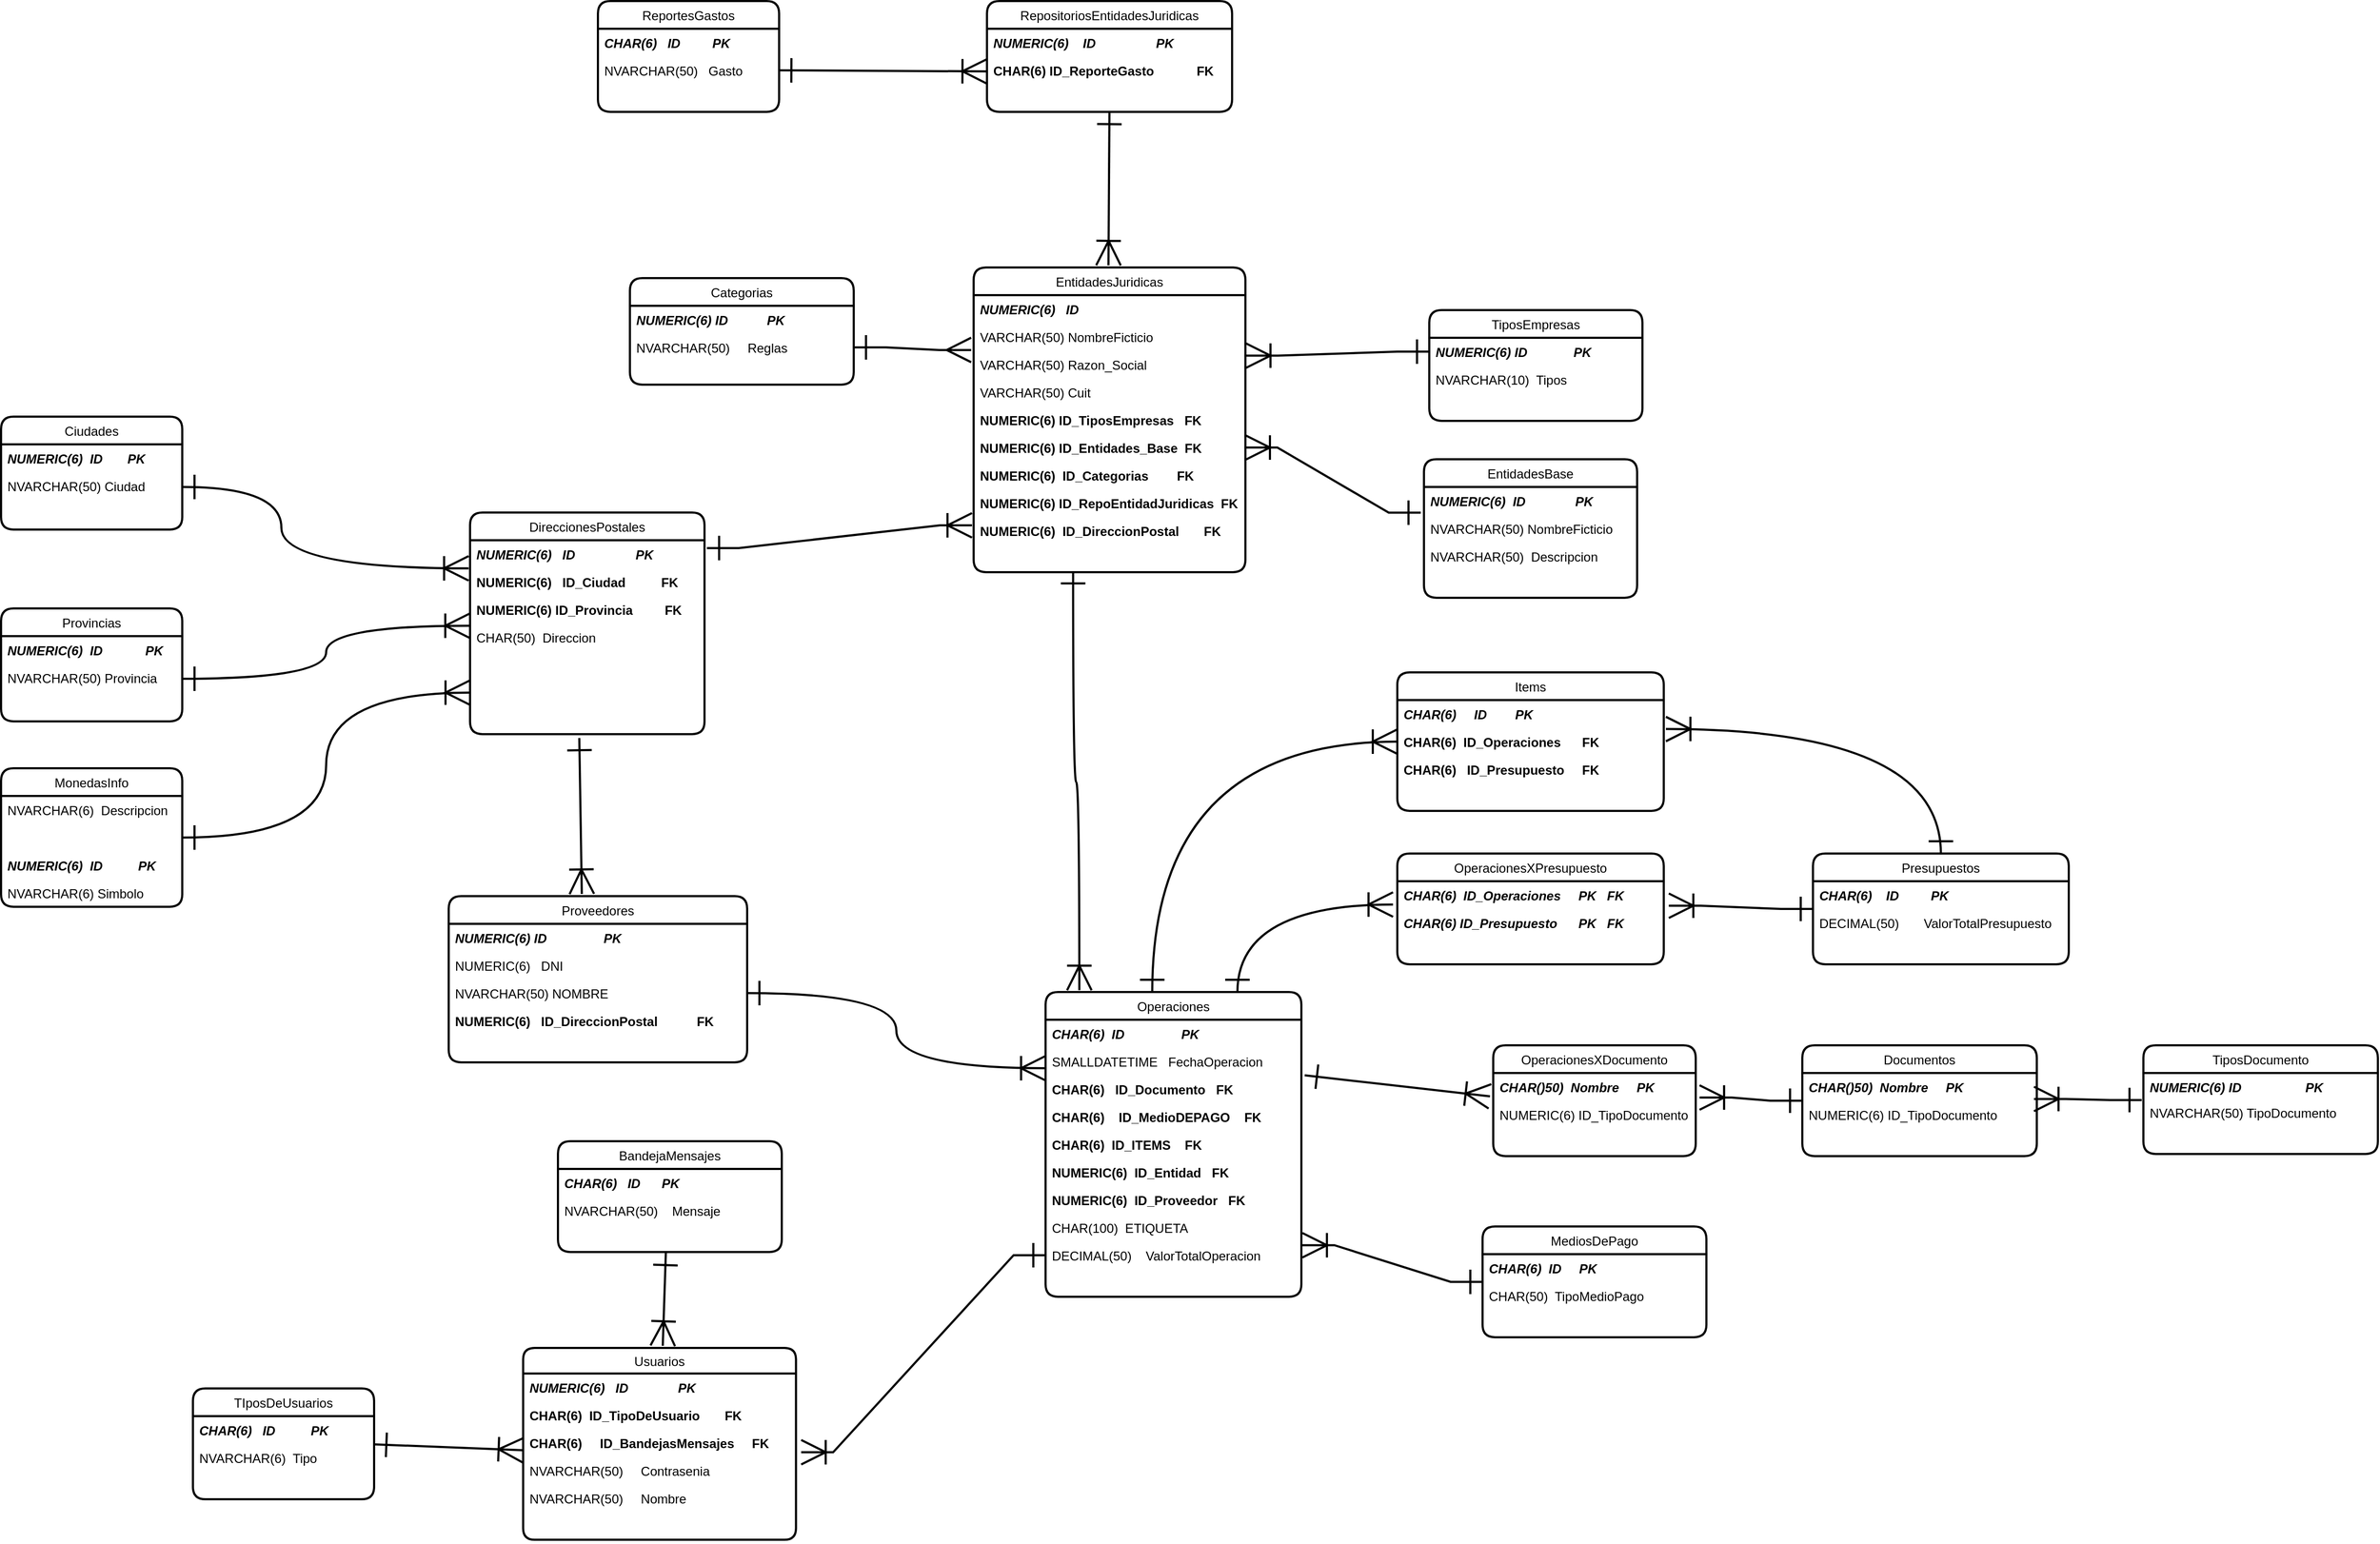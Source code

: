 <mxfile version="13.7.4" type="device"><diagram id="WMXYJnztL9bZ2OpRTJPw" name="Page-1"><mxGraphModel dx="2652" dy="881" grid="1" gridSize="10" guides="1" tooltips="1" connect="1" arrows="1" fold="1" page="1" pageScale="1" pageWidth="1169" pageHeight="1654" math="0" shadow="0"><root><mxCell id="0"/><mxCell id="1" parent="0"/><mxCell id="ZDm35y6leT0sWCHE8g4N-10" value="" style="endArrow=ERone;html=1;entryX=0;entryY=0.5;entryDx=0;entryDy=0;strokeWidth=2;startArrow=ERoneToMany;startFill=0;endFill=0;rounded=0;endSize=20;startSize=20;exitX=1.002;exitY=0.183;exitDx=0;exitDy=0;edgeStyle=entityRelationEdgeStyle;exitPerimeter=0;" parent="1" source="1nv9n_JHEwzSqiVHXdiI-9" target="ZDm35y6leT0sWCHE8g4N-7" edge="1"><mxGeometry width="50" height="50" relative="1" as="geometry"><mxPoint x="88.62" y="370.206" as="sourcePoint"/><mxPoint x="110" y="500" as="targetPoint"/></mxGeometry></mxCell><mxCell id="1nv9n_JHEwzSqiVHXdiI-128" style="edgeStyle=entityRelationEdgeStyle;rounded=0;orthogonalLoop=1;jettySize=auto;html=1;exitX=1.004;exitY=0.138;exitDx=0;exitDy=0;entryX=0;entryY=0.5;entryDx=0;entryDy=0;startArrow=ERoneToMany;startFill=0;startSize=20;endArrow=ERone;endFill=0;endSize=20;strokeWidth=2;exitPerimeter=0;" parent="1" source="1nv9n_JHEwzSqiVHXdiI-203" target="1nv9n_JHEwzSqiVHXdiI-124" edge="1"><mxGeometry relative="1" as="geometry"/></mxCell><mxCell id="1nv9n_JHEwzSqiVHXdiI-156" value="" style="endArrow=ERone;html=1;strokeWidth=2;startArrow=ERoneToMany;startFill=0;endFill=0;rounded=0;endSize=20;startSize=20;exitX=0;exitY=0.5;exitDx=0;exitDy=0;entryX=1;entryY=0.5;entryDx=0;entryDy=0;" parent="1" target="1nv9n_JHEwzSqiVHXdiI-147" edge="1"><mxGeometry width="50" height="50" relative="1" as="geometry"><mxPoint x="-175" y="126" as="sourcePoint"/><mxPoint x="-380" y="90" as="targetPoint"/></mxGeometry></mxCell><mxCell id="1nv9n_JHEwzSqiVHXdiI-159" value="" style="endArrow=ERone;html=1;strokeWidth=2;startArrow=ERoneToMany;startFill=0;endFill=0;rounded=0;endSize=20;startSize=20;" parent="1" target="1nv9n_JHEwzSqiVHXdiI-27" edge="1"><mxGeometry width="50" height="50" relative="1" as="geometry"><mxPoint x="-61" y="308" as="sourcePoint"/><mxPoint x="-175" y="269.94" as="targetPoint"/></mxGeometry></mxCell><mxCell id="1nv9n_JHEwzSqiVHXdiI-160" value="" style="endArrow=ERmany;html=1;strokeWidth=2;startArrow=ERone;startFill=0;endFill=0;rounded=0;endSize=20;startSize=20;edgeStyle=entityRelationEdgeStyle;entryX=-0.009;entryY=-0.021;entryDx=0;entryDy=0;entryPerimeter=0;" parent="1" source="1nv9n_JHEwzSqiVHXdiI-62" target="1nv9n_JHEwzSqiVHXdiI-9" edge="1"><mxGeometry width="50" height="50" relative="1" as="geometry"><mxPoint x="-210" y="270" as="sourcePoint"/><mxPoint x="-250" y="340" as="targetPoint"/></mxGeometry></mxCell><mxCell id="1nv9n_JHEwzSqiVHXdiI-161" value="" style="endArrow=ERone;html=1;strokeWidth=2;startArrow=ERoneToMany;startFill=0;endFill=0;rounded=0;endSize=20;startSize=20;exitX=0;exitY=0.769;exitDx=0;exitDy=0;entryX=1;entryY=1.019;entryDx=0;entryDy=0;entryPerimeter=0;exitPerimeter=0;" parent="1" source="8s5C8W5HO7oJDmq_YbWM-2" target="1nv9n_JHEwzSqiVHXdiI-140" edge="1"><mxGeometry width="50" height="50" relative="1" as="geometry"><mxPoint x="-480.17" y="1116" as="sourcePoint"/><mxPoint x="-660.0" y="1399.506" as="targetPoint"/></mxGeometry></mxCell><mxCell id="1nv9n_JHEwzSqiVHXdiI-162" value="" style="endArrow=ERone;html=1;entryX=0;entryY=0.5;entryDx=0;entryDy=0;strokeWidth=2;startArrow=ERoneToMany;startFill=0;endFill=0;rounded=0;endSize=20;startSize=20;edgeStyle=entityRelationEdgeStyle;exitX=1.019;exitY=-0.158;exitDx=0;exitDy=0;exitPerimeter=0;" parent="1" source="1nv9n_JHEwzSqiVHXdiI-97" target="1nv9n_JHEwzSqiVHXdiI-203" edge="1"><mxGeometry width="50" height="50" relative="1" as="geometry"><mxPoint x="-295" y="668.94" as="sourcePoint"/><mxPoint x="-120" y="669.94" as="targetPoint"/></mxGeometry></mxCell><mxCell id="1nv9n_JHEwzSqiVHXdiI-164" value="" style="endArrow=ERone;html=1;strokeWidth=2;startArrow=ERoneToMany;startFill=0;endFill=0;rounded=0;endSize=20;startSize=20;entryX=0.482;entryY=1.03;entryDx=0;entryDy=0;entryPerimeter=0;" parent="1" target="1nv9n_JHEwzSqiVHXdiI-71" edge="1"><mxGeometry width="50" height="50" relative="1" as="geometry"><mxPoint x="-479.17" y="1322" as="sourcePoint"/><mxPoint x="-469.81" y="1120.598" as="targetPoint"/></mxGeometry></mxCell><mxCell id="1nv9n_JHEwzSqiVHXdiI-166" value="" style="endArrow=ERone;html=1;strokeWidth=2;startArrow=ERoneToMany;startFill=0;endFill=0;rounded=0;endSize=20;startSize=20;exitX=1;exitY=0.5;exitDx=0;exitDy=0;entryX=-0.015;entryY=-0.071;entryDx=0;entryDy=0;entryPerimeter=0;edgeStyle=entityRelationEdgeStyle;" parent="1" source="1nv9n_JHEwzSqiVHXdiI-14" target="1nv9n_JHEwzSqiVHXdiI-29" edge="1"><mxGeometry width="50" height="50" relative="1" as="geometry"><mxPoint x="80.0" y="435.206" as="sourcePoint"/><mxPoint x="180" y="560" as="targetPoint"/></mxGeometry></mxCell><mxCell id="1nv9n_JHEwzSqiVHXdiI-168" value="" style="endArrow=ERone;html=1;entryX=1;entryY=0.5;entryDx=0;entryDy=0;strokeWidth=2;startArrow=ERoneToMany;startFill=0;endFill=0;rounded=0;endSize=20;startSize=20;exitX=-0.006;exitY=1.016;exitDx=0;exitDy=0;exitPerimeter=0;edgeStyle=orthogonalEdgeStyle;curved=1;" parent="1" source="1nv9n_JHEwzSqiVHXdiI-89" target="1nv9n_JHEwzSqiVHXdiI-100" edge="1"><mxGeometry width="50" height="50" relative="1" as="geometry"><mxPoint x="-798.57" y="615" as="sourcePoint"/><mxPoint x="-680.01" y="623.768" as="targetPoint"/><Array as="points"><mxPoint x="-837" y="592"/><mxPoint x="-837" y="516"/></Array></mxGeometry></mxCell><mxCell id="1nv9n_JHEwzSqiVHXdiI-169" value="" style="endArrow=ERone;html=1;entryX=1;entryY=0.5;entryDx=0;entryDy=0;strokeWidth=2;startArrow=ERoneToMany;startFill=0;endFill=0;rounded=0;endSize=20;startSize=20;exitX=0;exitY=0.5;exitDx=0;exitDy=0;edgeStyle=orthogonalEdgeStyle;curved=1;" parent="1" source="1nv9n_JHEwzSqiVHXdiI-171" target="1nv9n_JHEwzSqiVHXdiI-213" edge="1"><mxGeometry width="50" height="50" relative="1" as="geometry"><mxPoint x="-788.57" y="625" as="sourcePoint"/><mxPoint x="-670.01" y="633.768" as="targetPoint"/></mxGeometry></mxCell><mxCell id="1nv9n_JHEwzSqiVHXdiI-170" value="" style="endArrow=ERone;html=1;strokeWidth=2;startArrow=ERoneToMany;startFill=0;endFill=0;rounded=0;endSize=20;startSize=20;exitX=-0.001;exitY=0.085;exitDx=0;exitDy=0;edgeStyle=orthogonalEdgeStyle;curved=1;entryX=1;entryY=0.5;entryDx=0;entryDy=0;exitPerimeter=0;" parent="1" source="1nv9n_JHEwzSqiVHXdiI-90" target="1nv9n_JHEwzSqiVHXdiI-136" edge="1"><mxGeometry width="50" height="50" relative="1" as="geometry"><mxPoint x="-778.57" y="635" as="sourcePoint"/><mxPoint x="-900" y="734" as="targetPoint"/></mxGeometry></mxCell><mxCell id="1nv9n_JHEwzSqiVHXdiI-182" value="" style="endArrow=ERoneToMany;html=1;strokeWidth=2;startArrow=ERone;startFill=0;endFill=0;rounded=0;endSize=20;startSize=20;exitX=0.466;exitY=1.138;exitDx=0;exitDy=0;entryX=0.446;entryY=-0.013;entryDx=0;entryDy=0;entryPerimeter=0;exitPerimeter=0;" parent="1" source="1nv9n_JHEwzSqiVHXdiI-172" target="1nv9n_JHEwzSqiVHXdiI-84" edge="1"><mxGeometry width="50" height="50" relative="1" as="geometry"><mxPoint x="-180" y="1425" as="sourcePoint"/><mxPoint x="-130" y="1340" as="targetPoint"/></mxGeometry></mxCell><mxCell id="1nv9n_JHEwzSqiVHXdiI-184" style="rounded=0;orthogonalLoop=1;jettySize=auto;html=1;exitX=0.988;exitY=-0.064;exitDx=0;exitDy=0;startArrow=ERoneToMany;startFill=0;startSize=20;endArrow=ERone;endFill=0;endSize=20;strokeWidth=2;entryX=-0.007;entryY=1.056;entryDx=0;entryDy=0;exitPerimeter=0;entryPerimeter=0;edgeStyle=entityRelationEdgeStyle;" parent="1" source="1nv9n_JHEwzSqiVHXdiI-78" target="1nv9n_JHEwzSqiVHXdiI-81" edge="1"><mxGeometry relative="1" as="geometry"><mxPoint x="490" y="1160.0" as="sourcePoint"/><mxPoint x="549.75" y="1282.132" as="targetPoint"/></mxGeometry></mxCell><mxCell id="1nv9n_JHEwzSqiVHXdiI-185" style="rounded=0;orthogonalLoop=1;jettySize=auto;html=1;startArrow=ERoneToMany;startFill=0;startSize=20;endArrow=ERone;endFill=0;endSize=20;strokeWidth=2;entryX=1.013;entryY=1.005;entryDx=0;entryDy=0;entryPerimeter=0;exitX=-0.016;exitY=-0.159;exitDx=0;exitDy=0;exitPerimeter=0;" parent="1" source="1nv9n_JHEwzSqiVHXdiI-188" target="1nv9n_JHEwzSqiVHXdiI-123" edge="1"><mxGeometry relative="1" as="geometry"><mxPoint x="280" y="960" as="sourcePoint"/><mxPoint x="250" y="1063.412" as="targetPoint"/></mxGeometry></mxCell><mxCell id="1nv9n_JHEwzSqiVHXdiI-190" style="rounded=0;orthogonalLoop=1;jettySize=auto;html=1;startArrow=ERoneToMany;startFill=0;startSize=20;endArrow=ERone;endFill=0;endSize=20;strokeWidth=2;entryX=0;entryY=0.5;entryDx=0;entryDy=0;exitX=1.019;exitY=-0.115;exitDx=0;exitDy=0;exitPerimeter=0;edgeStyle=entityRelationEdgeStyle;" parent="1" source="1nv9n_JHEwzSqiVHXdiI-188" target="1nv9n_JHEwzSqiVHXdiI-76" edge="1"><mxGeometry relative="1" as="geometry"><mxPoint x="590" y="980" as="sourcePoint"/><mxPoint x="305.82" y="1096.722" as="targetPoint"/></mxGeometry></mxCell><mxCell id="1nv9n_JHEwzSqiVHXdiI-28" value="EntidadesBase" style="swimlane;fontStyle=0;childLayout=stackLayout;horizontal=1;startSize=26;fillColor=none;horizontalStack=0;resizeParent=1;resizeParentMax=0;resizeLast=0;collapsible=1;marginBottom=0;strokeWidth=2;perimeterSpacing=0;rounded=1;shadow=0;sketch=0;glass=0;" parent="1" vertex="1"><mxGeometry x="235" y="490" width="200" height="130" as="geometry"/></mxCell><mxCell id="1nv9n_JHEwzSqiVHXdiI-167" value="NUMERIC(6)  ID              PK" style="text;strokeColor=none;fillColor=none;align=left;verticalAlign=top;spacingLeft=4;spacingRight=4;overflow=hidden;rotatable=0;points=[[0,0.5],[1,0.5]];portConstraint=eastwest;fontStyle=3" parent="1nv9n_JHEwzSqiVHXdiI-28" vertex="1"><mxGeometry y="26" width="200" height="26" as="geometry"/></mxCell><mxCell id="1nv9n_JHEwzSqiVHXdiI-29" value="NVARCHAR(50) NombreFicticio" style="text;strokeColor=none;fillColor=none;align=left;verticalAlign=top;spacingLeft=4;spacingRight=4;overflow=hidden;rotatable=0;points=[[0,0.5],[1,0.5]];portConstraint=eastwest;" parent="1nv9n_JHEwzSqiVHXdiI-28" vertex="1"><mxGeometry y="52" width="200" height="26" as="geometry"/></mxCell><mxCell id="1nv9n_JHEwzSqiVHXdiI-30" value="NVARCHAR(50)  Descripcion" style="text;strokeColor=none;fillColor=none;align=left;verticalAlign=top;spacingLeft=4;spacingRight=4;overflow=hidden;rotatable=0;points=[[0,0.5],[1,0.5]];portConstraint=eastwest;" parent="1nv9n_JHEwzSqiVHXdiI-28" vertex="1"><mxGeometry y="78" width="200" height="26" as="geometry"/></mxCell><mxCell id="1nv9n_JHEwzSqiVHXdiI-31" value="  " style="text;strokeColor=none;fillColor=none;align=left;verticalAlign=top;spacingLeft=4;spacingRight=4;overflow=hidden;rotatable=0;points=[[0,0.5],[1,0.5]];portConstraint=eastwest;" parent="1nv9n_JHEwzSqiVHXdiI-28" vertex="1"><mxGeometry y="104" width="200" height="26" as="geometry"/></mxCell><mxCell id="ZDm35y6leT0sWCHE8g4N-6" value="TiposEmpresas" style="swimlane;fontStyle=0;childLayout=stackLayout;horizontal=1;startSize=26;fillColor=none;horizontalStack=0;resizeParent=1;resizeParentMax=0;resizeLast=0;collapsible=1;marginBottom=0;strokeWidth=2;perimeterSpacing=0;rounded=1;shadow=0;sketch=0;glass=0;" parent="1" vertex="1"><mxGeometry x="240" y="350" width="200" height="104" as="geometry"/></mxCell><mxCell id="ZDm35y6leT0sWCHE8g4N-7" value="NUMERIC(6) ID             PK" style="text;strokeColor=none;fillColor=none;align=left;verticalAlign=top;spacingLeft=4;spacingRight=4;overflow=hidden;rotatable=0;points=[[0,0.5],[1,0.5]];portConstraint=eastwest;fontStyle=3" parent="ZDm35y6leT0sWCHE8g4N-6" vertex="1"><mxGeometry y="26" width="200" height="26" as="geometry"/></mxCell><mxCell id="ZDm35y6leT0sWCHE8g4N-8" value="NVARCHAR(10)  Tipos" style="text;strokeColor=none;fillColor=none;align=left;verticalAlign=top;spacingLeft=4;spacingRight=4;overflow=hidden;rotatable=0;points=[[0,0.5],[1,0.5]];portConstraint=eastwest;" parent="ZDm35y6leT0sWCHE8g4N-6" vertex="1"><mxGeometry y="52" width="200" height="26" as="geometry"/></mxCell><mxCell id="ZDm35y6leT0sWCHE8g4N-9" value="   " style="text;strokeColor=none;fillColor=none;align=left;verticalAlign=top;spacingLeft=4;spacingRight=4;overflow=hidden;rotatable=0;points=[[0,0.5],[1,0.5]];portConstraint=eastwest;" parent="ZDm35y6leT0sWCHE8g4N-6" vertex="1"><mxGeometry y="78" width="200" height="26" as="geometry"/></mxCell><mxCell id="1nv9n_JHEwzSqiVHXdiI-60" value="Categorias" style="swimlane;fontStyle=0;childLayout=stackLayout;horizontal=1;startSize=26;fillColor=none;horizontalStack=0;resizeParent=1;resizeParentMax=0;resizeLast=0;collapsible=1;marginBottom=0;strokeWidth=2;perimeterSpacing=0;rounded=1;shadow=0;sketch=0;glass=0;" parent="1" vertex="1"><mxGeometry x="-510" y="320" width="210" height="100" as="geometry"/></mxCell><mxCell id="1nv9n_JHEwzSqiVHXdiI-61" value="NUMERIC(6) ID           PK" style="text;strokeColor=none;fillColor=none;align=left;verticalAlign=top;spacingLeft=4;spacingRight=4;overflow=hidden;rotatable=0;points=[[0,0.5],[1,0.5]];portConstraint=eastwest;fontStyle=3" parent="1nv9n_JHEwzSqiVHXdiI-60" vertex="1"><mxGeometry y="26" width="210" height="26" as="geometry"/></mxCell><mxCell id="1nv9n_JHEwzSqiVHXdiI-62" value="NVARCHAR(50)     Reglas" style="text;strokeColor=none;fillColor=none;align=left;verticalAlign=top;spacingLeft=4;spacingRight=4;overflow=hidden;rotatable=0;points=[[0,0.5],[1,0.5]];portConstraint=eastwest;" parent="1nv9n_JHEwzSqiVHXdiI-60" vertex="1"><mxGeometry y="52" width="210" height="26" as="geometry"/></mxCell><mxCell id="1nv9n_JHEwzSqiVHXdiI-63" value="  " style="text;strokeColor=none;fillColor=none;align=left;verticalAlign=top;spacingLeft=4;spacingRight=4;overflow=hidden;rotatable=0;points=[[0,0.5],[1,0.5]];portConstraint=eastwest;" parent="1nv9n_JHEwzSqiVHXdiI-60" vertex="1"><mxGeometry y="78" width="210" height="22" as="geometry"/></mxCell><mxCell id="1nv9n_JHEwzSqiVHXdiI-145" value="ReportesGastos" style="swimlane;fontStyle=0;childLayout=stackLayout;horizontal=1;startSize=26;fillColor=none;horizontalStack=0;resizeParent=1;resizeParentMax=0;resizeLast=0;collapsible=1;marginBottom=0;strokeWidth=2;perimeterSpacing=0;rounded=1;shadow=0;sketch=0;glass=0;" parent="1" vertex="1"><mxGeometry x="-540" y="60" width="170" height="104" as="geometry"/></mxCell><mxCell id="1nv9n_JHEwzSqiVHXdiI-146" value="CHAR(6)   ID         PK" style="text;strokeColor=none;fillColor=none;align=left;verticalAlign=top;spacingLeft=4;spacingRight=4;overflow=hidden;rotatable=0;points=[[0,0.5],[1,0.5]];portConstraint=eastwest;fontStyle=3" parent="1nv9n_JHEwzSqiVHXdiI-145" vertex="1"><mxGeometry y="26" width="170" height="26" as="geometry"/></mxCell><mxCell id="1nv9n_JHEwzSqiVHXdiI-147" value="NVARCHAR(50)   Gasto" style="text;strokeColor=none;fillColor=none;align=left;verticalAlign=top;spacingLeft=4;spacingRight=4;overflow=hidden;rotatable=0;points=[[0,0.5],[1,0.5]];portConstraint=eastwest;" parent="1nv9n_JHEwzSqiVHXdiI-145" vertex="1"><mxGeometry y="52" width="170" height="26" as="geometry"/></mxCell><mxCell id="1nv9n_JHEwzSqiVHXdiI-148" value=" " style="text;strokeColor=none;fillColor=none;align=left;verticalAlign=top;spacingLeft=4;spacingRight=4;overflow=hidden;rotatable=0;points=[[0,0.5],[1,0.5]];portConstraint=eastwest;" parent="1nv9n_JHEwzSqiVHXdiI-145" vertex="1"><mxGeometry y="78" width="170" height="26" as="geometry"/></mxCell><mxCell id="1nv9n_JHEwzSqiVHXdiI-1" value="EntidadesJuridicas" style="swimlane;fontStyle=0;childLayout=stackLayout;horizontal=1;startSize=26;fillColor=none;horizontalStack=0;resizeParent=1;resizeParentMax=0;resizeLast=0;collapsible=1;marginBottom=0;strokeWidth=2;perimeterSpacing=0;rounded=1;shadow=0;sketch=0;glass=0;" parent="1" vertex="1"><mxGeometry x="-187.5" y="310" width="255" height="286" as="geometry"/></mxCell><mxCell id="1nv9n_JHEwzSqiVHXdiI-4" value="NUMERIC(6)   ID" style="text;strokeColor=none;fillColor=none;align=left;verticalAlign=top;spacingLeft=4;spacingRight=4;overflow=hidden;rotatable=0;points=[[0,0.5],[1,0.5]];portConstraint=eastwest;fontStyle=3" parent="1nv9n_JHEwzSqiVHXdiI-1" vertex="1"><mxGeometry y="26" width="255" height="26" as="geometry"/></mxCell><mxCell id="1nv9n_JHEwzSqiVHXdiI-3" value="VARCHAR(50) NombreFicticio" style="text;strokeColor=none;fillColor=none;align=left;verticalAlign=top;spacingLeft=4;spacingRight=4;overflow=hidden;rotatable=0;points=[[0,0.5],[1,0.5]];portConstraint=eastwest;" parent="1nv9n_JHEwzSqiVHXdiI-1" vertex="1"><mxGeometry y="52" width="255" height="26" as="geometry"/></mxCell><mxCell id="1nv9n_JHEwzSqiVHXdiI-9" value="VARCHAR(50) Razon_Social" style="text;strokeColor=none;fillColor=none;align=left;verticalAlign=top;spacingLeft=4;spacingRight=4;overflow=hidden;rotatable=0;points=[[0,0.5],[1,0.5]];portConstraint=eastwest;" parent="1nv9n_JHEwzSqiVHXdiI-1" vertex="1"><mxGeometry y="78" width="255" height="26" as="geometry"/></mxCell><mxCell id="1nv9n_JHEwzSqiVHXdiI-10" value="VARCHAR(50) Cuit" style="text;strokeColor=none;fillColor=none;align=left;verticalAlign=top;spacingLeft=4;spacingRight=4;overflow=hidden;rotatable=0;points=[[0,0.5],[1,0.5]];portConstraint=eastwest;" parent="1nv9n_JHEwzSqiVHXdiI-1" vertex="1"><mxGeometry y="104" width="255" height="26" as="geometry"/></mxCell><mxCell id="1nv9n_JHEwzSqiVHXdiI-13" value="NUMERIC(6) ID_TiposEmpresas   FK" style="text;strokeColor=none;fillColor=none;align=left;verticalAlign=top;spacingLeft=4;spacingRight=4;overflow=hidden;rotatable=0;points=[[0,0.5],[1,0.5]];portConstraint=eastwest;fontStyle=1" parent="1nv9n_JHEwzSqiVHXdiI-1" vertex="1"><mxGeometry y="130" width="255" height="26" as="geometry"/></mxCell><mxCell id="1nv9n_JHEwzSqiVHXdiI-14" value="NUMERIC(6) ID_Entidades_Base  FK" style="text;strokeColor=none;fillColor=none;align=left;verticalAlign=top;spacingLeft=4;spacingRight=4;overflow=hidden;rotatable=0;points=[[0,0.5],[1,0.5]];portConstraint=eastwest;fontStyle=1" parent="1nv9n_JHEwzSqiVHXdiI-1" vertex="1"><mxGeometry y="156" width="255" height="26" as="geometry"/></mxCell><mxCell id="1nv9n_JHEwzSqiVHXdiI-15" value="NUMERIC(6)  ID_Categorias        FK" style="text;strokeColor=none;fillColor=none;align=left;verticalAlign=top;spacingLeft=4;spacingRight=4;overflow=hidden;rotatable=0;points=[[0,0.5],[1,0.5]];portConstraint=eastwest;fontStyle=1" parent="1nv9n_JHEwzSqiVHXdiI-1" vertex="1"><mxGeometry y="182" width="255" height="26" as="geometry"/></mxCell><mxCell id="1nv9n_JHEwzSqiVHXdiI-16" value="NUMERIC(6) ID_RepoEntidadJuridicas  FK" style="text;strokeColor=none;fillColor=none;align=left;verticalAlign=top;spacingLeft=4;spacingRight=4;overflow=hidden;rotatable=0;points=[[0,0.5],[1,0.5]];portConstraint=eastwest;fontStyle=1" parent="1nv9n_JHEwzSqiVHXdiI-1" vertex="1"><mxGeometry y="208" width="255" height="26" as="geometry"/></mxCell><mxCell id="pCXSu-TkIkyl_pq1uFhm-1" value="NUMERIC(6)  ID_DireccionPostal       FK" style="text;strokeColor=none;fillColor=none;align=left;verticalAlign=top;spacingLeft=4;spacingRight=4;overflow=hidden;rotatable=0;points=[[0,0.5],[1,0.5]];portConstraint=eastwest;fontStyle=1" vertex="1" parent="1nv9n_JHEwzSqiVHXdiI-1"><mxGeometry y="234" width="255" height="26" as="geometry"/></mxCell><mxCell id="pCXSu-TkIkyl_pq1uFhm-4" value="  " style="text;strokeColor=none;fillColor=none;align=left;verticalAlign=top;spacingLeft=4;spacingRight=4;overflow=hidden;rotatable=0;points=[[0,0.5],[1,0.5]];portConstraint=eastwest;" vertex="1" parent="1nv9n_JHEwzSqiVHXdiI-1"><mxGeometry y="260" width="255" height="26" as="geometry"/></mxCell><mxCell id="1nv9n_JHEwzSqiVHXdiI-88" value="DireccionesPostales" style="swimlane;fontStyle=0;childLayout=stackLayout;horizontal=1;startSize=26;fillColor=none;horizontalStack=0;resizeParent=1;resizeParentMax=0;resizeLast=0;collapsible=1;marginBottom=0;strokeWidth=2;perimeterSpacing=0;rounded=1;shadow=0;sketch=0;glass=0;" parent="1" vertex="1"><mxGeometry x="-660" y="540" width="220" height="208" as="geometry"/></mxCell><mxCell id="1nv9n_JHEwzSqiVHXdiI-89" value="NUMERIC(6)   ID                 PK" style="text;strokeColor=none;fillColor=none;align=left;verticalAlign=top;spacingLeft=4;spacingRight=4;overflow=hidden;rotatable=0;points=[[0,0.5],[1,0.5]];portConstraint=eastwest;fontStyle=3" parent="1nv9n_JHEwzSqiVHXdiI-88" vertex="1"><mxGeometry y="26" width="220" height="26" as="geometry"/></mxCell><mxCell id="1nv9n_JHEwzSqiVHXdiI-91" value="NUMERIC(6)   ID_Ciudad          FK" style="text;strokeColor=none;fillColor=none;align=left;verticalAlign=top;spacingLeft=4;spacingRight=4;overflow=hidden;rotatable=0;points=[[0,0.5],[1,0.5]];portConstraint=eastwest;fontStyle=1" parent="1nv9n_JHEwzSqiVHXdiI-88" vertex="1"><mxGeometry y="52" width="220" height="26" as="geometry"/></mxCell><mxCell id="1nv9n_JHEwzSqiVHXdiI-132" value="NUMERIC(6) ID_Provincia         FK" style="text;strokeColor=none;fillColor=none;align=left;verticalAlign=top;spacingLeft=4;spacingRight=4;overflow=hidden;rotatable=0;points=[[0,0.5],[1,0.5]];portConstraint=eastwest;fontStyle=1" parent="1nv9n_JHEwzSqiVHXdiI-88" vertex="1"><mxGeometry y="78" width="220" height="26" as="geometry"/></mxCell><mxCell id="1nv9n_JHEwzSqiVHXdiI-90" value="CHAR(50)  Direccion" style="text;strokeColor=none;fillColor=none;align=left;verticalAlign=top;spacingLeft=4;spacingRight=4;overflow=hidden;rotatable=0;points=[[0,0.5],[1,0.5]];portConstraint=eastwest;" parent="1nv9n_JHEwzSqiVHXdiI-88" vertex="1"><mxGeometry y="104" width="220" height="26" as="geometry"/></mxCell><mxCell id="1nv9n_JHEwzSqiVHXdiI-133" value="     " style="text;strokeColor=none;fillColor=none;align=left;verticalAlign=top;spacingLeft=4;spacingRight=4;overflow=hidden;rotatable=0;points=[[0,0.5],[1,0.5]];portConstraint=eastwest;" parent="1nv9n_JHEwzSqiVHXdiI-88" vertex="1"><mxGeometry y="130" width="220" height="26" as="geometry"/></mxCell><mxCell id="1nv9n_JHEwzSqiVHXdiI-171" value="     " style="text;strokeColor=none;fillColor=none;align=left;verticalAlign=top;spacingLeft=4;spacingRight=4;overflow=hidden;rotatable=0;points=[[0,0.5],[1,0.5]];portConstraint=eastwest;" parent="1nv9n_JHEwzSqiVHXdiI-88" vertex="1"><mxGeometry y="156" width="220" height="26" as="geometry"/></mxCell><mxCell id="1nv9n_JHEwzSqiVHXdiI-172" value="     " style="text;strokeColor=none;fillColor=none;align=left;verticalAlign=top;spacingLeft=4;spacingRight=4;overflow=hidden;rotatable=0;points=[[0,0.5],[1,0.5]];portConstraint=eastwest;" parent="1nv9n_JHEwzSqiVHXdiI-88" vertex="1"><mxGeometry y="182" width="220" height="26" as="geometry"/></mxCell><mxCell id="1nv9n_JHEwzSqiVHXdiI-98" value="Ciudades" style="swimlane;fontStyle=0;childLayout=stackLayout;horizontal=1;startSize=26;fillColor=none;horizontalStack=0;resizeParent=1;resizeParentMax=0;resizeLast=0;collapsible=1;marginBottom=0;strokeWidth=2;perimeterSpacing=0;rounded=1;shadow=0;sketch=0;glass=0;" parent="1" vertex="1"><mxGeometry x="-1100" y="450" width="170" height="106" as="geometry"/></mxCell><mxCell id="1nv9n_JHEwzSqiVHXdiI-99" value="NUMERIC(6)  ID       PK" style="text;strokeColor=none;fillColor=none;align=left;verticalAlign=top;spacingLeft=4;spacingRight=4;overflow=hidden;rotatable=0;points=[[0,0.5],[1,0.5]];portConstraint=eastwest;fontStyle=3" parent="1nv9n_JHEwzSqiVHXdiI-98" vertex="1"><mxGeometry y="26" width="170" height="26" as="geometry"/></mxCell><mxCell id="1nv9n_JHEwzSqiVHXdiI-100" value="NVARCHAR(50) Ciudad" style="text;strokeColor=none;fillColor=none;align=left;verticalAlign=top;spacingLeft=4;spacingRight=4;overflow=hidden;rotatable=0;points=[[0,0.5],[1,0.5]];portConstraint=eastwest;" parent="1nv9n_JHEwzSqiVHXdiI-98" vertex="1"><mxGeometry y="52" width="170" height="28" as="geometry"/></mxCell><mxCell id="1nv9n_JHEwzSqiVHXdiI-101" value="       " style="text;strokeColor=none;fillColor=none;align=left;verticalAlign=top;spacingLeft=4;spacingRight=4;overflow=hidden;rotatable=0;points=[[0,0.5],[1,0.5]];portConstraint=eastwest;" parent="1nv9n_JHEwzSqiVHXdiI-98" vertex="1"><mxGeometry y="80" width="170" height="26" as="geometry"/></mxCell><mxCell id="1nv9n_JHEwzSqiVHXdiI-134" value="Provincias" style="swimlane;fontStyle=0;childLayout=stackLayout;horizontal=1;startSize=26;fillColor=none;horizontalStack=0;resizeParent=1;resizeParentMax=0;resizeLast=0;collapsible=1;marginBottom=0;strokeWidth=2;perimeterSpacing=0;rounded=1;shadow=0;sketch=0;glass=0;" parent="1" vertex="1"><mxGeometry x="-1100" y="630" width="170" height="106" as="geometry"/></mxCell><mxCell id="1nv9n_JHEwzSqiVHXdiI-135" value="NUMERIC(6)  ID            PK" style="text;strokeColor=none;fillColor=none;align=left;verticalAlign=top;spacingLeft=4;spacingRight=4;overflow=hidden;rotatable=0;points=[[0,0.5],[1,0.5]];portConstraint=eastwest;fontStyle=3" parent="1nv9n_JHEwzSqiVHXdiI-134" vertex="1"><mxGeometry y="26" width="170" height="26" as="geometry"/></mxCell><mxCell id="1nv9n_JHEwzSqiVHXdiI-136" value="NVARCHAR(50) Provincia" style="text;strokeColor=none;fillColor=none;align=left;verticalAlign=top;spacingLeft=4;spacingRight=4;overflow=hidden;rotatable=0;points=[[0,0.5],[1,0.5]];portConstraint=eastwest;" parent="1nv9n_JHEwzSqiVHXdiI-134" vertex="1"><mxGeometry y="52" width="170" height="28" as="geometry"/></mxCell><mxCell id="1nv9n_JHEwzSqiVHXdiI-137" value="       " style="text;strokeColor=none;fillColor=none;align=left;verticalAlign=top;spacingLeft=4;spacingRight=4;overflow=hidden;rotatable=0;points=[[0,0.5],[1,0.5]];portConstraint=eastwest;" parent="1nv9n_JHEwzSqiVHXdiI-134" vertex="1"><mxGeometry y="80" width="170" height="26" as="geometry"/></mxCell><mxCell id="1nv9n_JHEwzSqiVHXdiI-124" value="MediosDePago" style="swimlane;fontStyle=0;childLayout=stackLayout;horizontal=1;startSize=26;fillColor=none;horizontalStack=0;resizeParent=1;resizeParentMax=0;resizeLast=0;collapsible=1;marginBottom=0;strokeWidth=2;perimeterSpacing=0;rounded=1;shadow=0;sketch=0;glass=0;" parent="1" vertex="1"><mxGeometry x="290" y="1210" width="210" height="104" as="geometry"/></mxCell><mxCell id="1nv9n_JHEwzSqiVHXdiI-127" value="CHAR(6)  ID     PK" style="text;strokeColor=none;fillColor=none;align=left;verticalAlign=top;spacingLeft=4;spacingRight=4;overflow=hidden;rotatable=0;points=[[0,0.5],[1,0.5]];portConstraint=eastwest;fontStyle=3" parent="1nv9n_JHEwzSqiVHXdiI-124" vertex="1"><mxGeometry y="26" width="210" height="26" as="geometry"/></mxCell><mxCell id="1nv9n_JHEwzSqiVHXdiI-125" value="CHAR(50)  TipoMedioPago" style="text;strokeColor=none;fillColor=none;align=left;verticalAlign=top;spacingLeft=4;spacingRight=4;overflow=hidden;rotatable=0;points=[[0,0.5],[1,0.5]];portConstraint=eastwest;" parent="1nv9n_JHEwzSqiVHXdiI-124" vertex="1"><mxGeometry y="52" width="210" height="26" as="geometry"/></mxCell><mxCell id="1nv9n_JHEwzSqiVHXdiI-129" value="         " style="text;strokeColor=none;fillColor=none;align=left;verticalAlign=top;spacingLeft=4;spacingRight=4;overflow=hidden;rotatable=0;points=[[0,0.5],[1,0.5]];portConstraint=eastwest;" parent="1nv9n_JHEwzSqiVHXdiI-124" vertex="1"><mxGeometry y="78" width="210" height="26" as="geometry"/></mxCell><mxCell id="1nv9n_JHEwzSqiVHXdiI-191" style="rounded=0;orthogonalLoop=1;jettySize=auto;html=1;startArrow=ERoneToMany;startFill=0;startSize=20;endArrow=ERone;endFill=0;endSize=20;strokeWidth=2;exitX=-0.016;exitY=-0.159;exitDx=0;exitDy=0;exitPerimeter=0;entryX=0.75;entryY=0;entryDx=0;entryDy=0;edgeStyle=orthogonalEdgeStyle;curved=1;" parent="1" source="1nv9n_JHEwzSqiVHXdiI-195" target="1nv9n_JHEwzSqiVHXdiI-56" edge="1"><mxGeometry relative="1" as="geometry"><mxPoint x="206.88" y="780" as="sourcePoint"/><mxPoint x="40" y="915" as="targetPoint"/></mxGeometry></mxCell><mxCell id="1nv9n_JHEwzSqiVHXdiI-192" style="rounded=0;orthogonalLoop=1;jettySize=auto;html=1;startArrow=ERoneToMany;startFill=0;startSize=20;endArrow=ERone;endFill=0;endSize=20;strokeWidth=2;entryX=0;entryY=0.5;entryDx=0;entryDy=0;exitX=1.019;exitY=-0.115;exitDx=0;exitDy=0;exitPerimeter=0;edgeStyle=entityRelationEdgeStyle;" parent="1" source="1nv9n_JHEwzSqiVHXdiI-195" target="1nv9n_JHEwzSqiVHXdiI-32" edge="1"><mxGeometry relative="1" as="geometry"><mxPoint x="526.88" y="800" as="sourcePoint"/><mxPoint x="576.88" y="912" as="targetPoint"/></mxGeometry></mxCell><mxCell id="1nv9n_JHEwzSqiVHXdiI-198" style="rounded=0;orthogonalLoop=1;jettySize=auto;html=1;startArrow=ERoneToMany;startFill=0;startSize=20;endArrow=ERone;endFill=0;endSize=20;strokeWidth=2;exitX=0;exitY=0.5;exitDx=0;exitDy=0;entryX=0.417;entryY=0;entryDx=0;entryDy=0;edgeStyle=orthogonalEdgeStyle;curved=1;entryPerimeter=0;" parent="1" source="1nv9n_JHEwzSqiVHXdiI-72" target="1nv9n_JHEwzSqiVHXdiI-56" edge="1"><mxGeometry relative="1" as="geometry"><mxPoint x="115.0" y="809.996" as="sourcePoint"/><mxPoint x="-58.84" y="922.13" as="targetPoint"/></mxGeometry></mxCell><mxCell id="1nv9n_JHEwzSqiVHXdiI-200" style="rounded=0;orthogonalLoop=1;jettySize=auto;html=1;startArrow=ERoneToMany;startFill=0;startSize=20;endArrow=ERone;endFill=0;endSize=20;strokeWidth=2;exitX=1.008;exitY=0.045;exitDx=0;exitDy=0;exitPerimeter=0;edgeStyle=orthogonalEdgeStyle;curved=1;entryX=0.5;entryY=0;entryDx=0;entryDy=0;" parent="1" source="1nv9n_JHEwzSqiVHXdiI-74" target="1nv9n_JHEwzSqiVHXdiI-32" edge="1"><mxGeometry relative="1" as="geometry"><mxPoint x="440.49" y="919.01" as="sourcePoint"/><mxPoint x="640" y="850" as="targetPoint"/></mxGeometry></mxCell><mxCell id="1nv9n_JHEwzSqiVHXdiI-202" value="" style="endArrow=ERone;html=1;strokeWidth=2;startArrow=ERoneToMany;startFill=0;endFill=0;rounded=0;endSize=20;startSize=20;exitX=0.132;exitY=-0.006;exitDx=0;exitDy=0;exitPerimeter=0;entryX=0.366;entryY=0.963;entryDx=0;entryDy=0;entryPerimeter=0;edgeStyle=orthogonalEdgeStyle;curved=1;" parent="1" source="1nv9n_JHEwzSqiVHXdiI-56" target="pCXSu-TkIkyl_pq1uFhm-4" edge="1"><mxGeometry width="50" height="50" relative="1" as="geometry"><mxPoint x="-265" y="695.23" as="sourcePoint"/><mxPoint x="-88" y="600" as="targetPoint"/></mxGeometry></mxCell><mxCell id="1nv9n_JHEwzSqiVHXdiI-17" value="RepositoriosEntidadesJuridicas" style="swimlane;fontStyle=0;childLayout=stackLayout;horizontal=1;startSize=26;fillColor=none;horizontalStack=0;resizeParent=1;resizeParentMax=0;resizeLast=0;collapsible=1;marginBottom=0;strokeWidth=2;perimeterSpacing=0;rounded=1;shadow=0;sketch=0;glass=0;" parent="1" vertex="1"><mxGeometry x="-175" y="60" width="230" height="104" as="geometry"/></mxCell><mxCell id="1nv9n_JHEwzSqiVHXdiI-18" value="NUMERIC(6)    ID                 PK" style="text;strokeColor=none;fillColor=none;align=left;verticalAlign=top;spacingLeft=4;spacingRight=4;overflow=hidden;rotatable=0;points=[[0,0.5],[1,0.5]];portConstraint=eastwest;fontStyle=3" parent="1nv9n_JHEwzSqiVHXdiI-17" vertex="1"><mxGeometry y="26" width="230" height="26" as="geometry"/></mxCell><mxCell id="1nv9n_JHEwzSqiVHXdiI-24" value="CHAR(6) ID_ReporteGasto            FK" style="text;strokeColor=none;fillColor=none;align=left;verticalAlign=top;spacingLeft=4;spacingRight=4;overflow=hidden;rotatable=0;points=[[0,0.5],[1,0.5]];portConstraint=eastwest;fontStyle=1" parent="1nv9n_JHEwzSqiVHXdiI-17" vertex="1"><mxGeometry y="52" width="230" height="26" as="geometry"/></mxCell><mxCell id="1nv9n_JHEwzSqiVHXdiI-27" value="   " style="text;strokeColor=none;fillColor=none;align=left;verticalAlign=top;spacingLeft=4;spacingRight=4;overflow=hidden;rotatable=0;points=[[0,0.5],[1,0.5]];portConstraint=eastwest;" parent="1nv9n_JHEwzSqiVHXdiI-17" vertex="1"><mxGeometry y="78" width="230" height="26" as="geometry"/></mxCell><mxCell id="1nv9n_JHEwzSqiVHXdiI-80" value="TiposDocumento" style="swimlane;fontStyle=0;childLayout=stackLayout;horizontal=1;startSize=26;fillColor=none;horizontalStack=0;resizeParent=1;resizeParentMax=0;resizeLast=0;collapsible=1;marginBottom=0;strokeWidth=2;perimeterSpacing=0;rounded=1;shadow=0;sketch=0;glass=0;" parent="1" vertex="1"><mxGeometry x="910" y="1040" width="220" height="102" as="geometry"/></mxCell><mxCell id="1nv9n_JHEwzSqiVHXdiI-81" value="NUMERIC(6) ID                  PK" style="text;strokeColor=none;fillColor=none;align=left;verticalAlign=top;spacingLeft=4;spacingRight=4;overflow=hidden;rotatable=0;points=[[0,0.5],[1,0.5]];portConstraint=eastwest;fontStyle=3" parent="1nv9n_JHEwzSqiVHXdiI-80" vertex="1"><mxGeometry y="26" width="220" height="24" as="geometry"/></mxCell><mxCell id="1nv9n_JHEwzSqiVHXdiI-82" value="NVARCHAR(50) TipoDocumento " style="text;strokeColor=none;fillColor=none;align=left;verticalAlign=top;spacingLeft=4;spacingRight=4;overflow=hidden;rotatable=0;points=[[0,0.5],[1,0.5]];portConstraint=eastwest;" parent="1nv9n_JHEwzSqiVHXdiI-80" vertex="1"><mxGeometry y="50" width="220" height="26" as="geometry"/></mxCell><mxCell id="1nv9n_JHEwzSqiVHXdiI-83" value="  " style="text;strokeColor=none;fillColor=none;align=left;verticalAlign=top;spacingLeft=4;spacingRight=4;overflow=hidden;rotatable=0;points=[[0,0.5],[1,0.5]];portConstraint=eastwest;" parent="1nv9n_JHEwzSqiVHXdiI-80" vertex="1"><mxGeometry y="76" width="220" height="26" as="geometry"/></mxCell><mxCell id="1nv9n_JHEwzSqiVHXdiI-72" value="Items" style="swimlane;fontStyle=0;childLayout=stackLayout;horizontal=1;startSize=26;fillColor=none;horizontalStack=0;resizeParent=1;resizeParentMax=0;resizeLast=0;collapsible=1;marginBottom=0;strokeWidth=2;perimeterSpacing=0;rounded=1;shadow=0;sketch=0;glass=0;" parent="1" vertex="1"><mxGeometry x="210" y="690" width="250" height="130" as="geometry"/></mxCell><mxCell id="1nv9n_JHEwzSqiVHXdiI-73" value="CHAR(6)     ID        PK" style="text;strokeColor=none;fillColor=none;align=left;verticalAlign=top;spacingLeft=4;spacingRight=4;overflow=hidden;rotatable=0;points=[[0,0.5],[1,0.5]];portConstraint=eastwest;fontStyle=3" parent="1nv9n_JHEwzSqiVHXdiI-72" vertex="1"><mxGeometry y="26" width="250" height="26" as="geometry"/></mxCell><mxCell id="1nv9n_JHEwzSqiVHXdiI-74" value="CHAR(6)  ID_Operaciones      FK" style="text;strokeColor=none;fillColor=none;align=left;verticalAlign=top;spacingLeft=4;spacingRight=4;overflow=hidden;rotatable=0;points=[[0,0.5],[1,0.5]];portConstraint=eastwest;fontStyle=1" parent="1nv9n_JHEwzSqiVHXdiI-72" vertex="1"><mxGeometry y="52" width="250" height="26" as="geometry"/></mxCell><mxCell id="1nv9n_JHEwzSqiVHXdiI-75" value="CHAR(6)   ID_Presupuesto     FK" style="text;strokeColor=none;fillColor=none;align=left;verticalAlign=top;spacingLeft=4;spacingRight=4;overflow=hidden;rotatable=0;points=[[0,0.5],[1,0.5]];portConstraint=eastwest;fontStyle=1" parent="1nv9n_JHEwzSqiVHXdiI-72" vertex="1"><mxGeometry y="78" width="250" height="26" as="geometry"/></mxCell><mxCell id="1nv9n_JHEwzSqiVHXdiI-207" value="     " style="text;strokeColor=none;fillColor=none;align=left;verticalAlign=top;spacingLeft=4;spacingRight=4;overflow=hidden;rotatable=0;points=[[0,0.5],[1,0.5]];portConstraint=eastwest;" parent="1nv9n_JHEwzSqiVHXdiI-72" vertex="1"><mxGeometry y="104" width="250" height="26" as="geometry"/></mxCell><mxCell id="1nv9n_JHEwzSqiVHXdiI-193" value="OperacionesXPresupuesto" style="swimlane;fontStyle=0;childLayout=stackLayout;horizontal=1;startSize=26;fillColor=none;horizontalStack=0;resizeParent=1;resizeParentMax=0;resizeLast=0;collapsible=1;marginBottom=0;strokeWidth=2;perimeterSpacing=0;rounded=1;shadow=0;sketch=0;glass=0;" parent="1" vertex="1"><mxGeometry x="210" y="860" width="250" height="104" as="geometry"/></mxCell><mxCell id="1nv9n_JHEwzSqiVHXdiI-194" value="CHAR(6)  ID_Operaciones     PK   FK" style="text;strokeColor=none;fillColor=none;align=left;verticalAlign=top;spacingLeft=4;spacingRight=4;overflow=hidden;rotatable=0;points=[[0,0.5],[1,0.5]];portConstraint=eastwest;fontStyle=3" parent="1nv9n_JHEwzSqiVHXdiI-193" vertex="1"><mxGeometry y="26" width="250" height="26" as="geometry"/></mxCell><mxCell id="1nv9n_JHEwzSqiVHXdiI-195" value="CHAR(6) ID_Presupuesto      PK   FK" style="text;strokeColor=none;fillColor=none;align=left;verticalAlign=top;spacingLeft=4;spacingRight=4;overflow=hidden;rotatable=0;points=[[0,0.5],[1,0.5]];portConstraint=eastwest;fontStyle=3" parent="1nv9n_JHEwzSqiVHXdiI-193" vertex="1"><mxGeometry y="52" width="250" height="26" as="geometry"/></mxCell><mxCell id="1nv9n_JHEwzSqiVHXdiI-196" value="     " style="text;strokeColor=none;fillColor=none;align=left;verticalAlign=top;spacingLeft=4;spacingRight=4;overflow=hidden;rotatable=0;points=[[0,0.5],[1,0.5]];portConstraint=eastwest;" parent="1nv9n_JHEwzSqiVHXdiI-193" vertex="1"><mxGeometry y="78" width="250" height="26" as="geometry"/></mxCell><mxCell id="1nv9n_JHEwzSqiVHXdiI-32" value="Presupuestos" style="swimlane;fontStyle=0;childLayout=stackLayout;horizontal=1;startSize=26;fillColor=none;horizontalStack=0;resizeParent=1;resizeParentMax=0;resizeLast=0;collapsible=1;marginBottom=0;strokeWidth=2;perimeterSpacing=0;rounded=1;shadow=0;sketch=0;glass=0;" parent="1" vertex="1"><mxGeometry x="600" y="860" width="240" height="104" as="geometry"/></mxCell><mxCell id="1nv9n_JHEwzSqiVHXdiI-33" value="CHAR(6)    ID         PK" style="text;strokeColor=none;fillColor=none;align=left;verticalAlign=top;spacingLeft=4;spacingRight=4;overflow=hidden;rotatable=0;points=[[0,0.5],[1,0.5]];portConstraint=eastwest;fontStyle=3" parent="1nv9n_JHEwzSqiVHXdiI-32" vertex="1"><mxGeometry y="26" width="240" height="26" as="geometry"/></mxCell><mxCell id="1nv9n_JHEwzSqiVHXdiI-35" value="DECIMAL(50)       ValorTotalPresupuesto" style="text;strokeColor=none;fillColor=none;align=left;verticalAlign=top;spacingLeft=4;spacingRight=4;overflow=hidden;rotatable=0;points=[[0,0.5],[1,0.5]];portConstraint=eastwest;" parent="1nv9n_JHEwzSqiVHXdiI-32" vertex="1"><mxGeometry y="52" width="240" height="26" as="geometry"/></mxCell><mxCell id="1nv9n_JHEwzSqiVHXdiI-208" value="       " style="text;strokeColor=none;fillColor=none;align=left;verticalAlign=top;spacingLeft=4;spacingRight=4;overflow=hidden;rotatable=0;points=[[0,0.5],[1,0.5]];portConstraint=eastwest;" parent="1nv9n_JHEwzSqiVHXdiI-32" vertex="1"><mxGeometry y="78" width="240" height="26" as="geometry"/></mxCell><mxCell id="1nv9n_JHEwzSqiVHXdiI-186" value="OperacionesXDocumento" style="swimlane;fontStyle=0;childLayout=stackLayout;horizontal=1;startSize=26;fillColor=none;horizontalStack=0;resizeParent=1;resizeParentMax=0;resizeLast=0;collapsible=1;marginBottom=0;strokeWidth=2;perimeterSpacing=0;rounded=1;shadow=0;sketch=0;glass=0;" parent="1" vertex="1"><mxGeometry x="300" y="1040" width="190" height="104" as="geometry"/></mxCell><mxCell id="1nv9n_JHEwzSqiVHXdiI-187" value="CHAR()50)  Nombre     PK" style="text;strokeColor=none;fillColor=none;align=left;verticalAlign=top;spacingLeft=4;spacingRight=4;overflow=hidden;rotatable=0;points=[[0,0.5],[1,0.5]];portConstraint=eastwest;fontStyle=3" parent="1nv9n_JHEwzSqiVHXdiI-186" vertex="1"><mxGeometry y="26" width="190" height="26" as="geometry"/></mxCell><mxCell id="1nv9n_JHEwzSqiVHXdiI-188" value="NUMERIC(6) ID_TipoDocumento" style="text;strokeColor=none;fillColor=none;align=left;verticalAlign=top;spacingLeft=4;spacingRight=4;overflow=hidden;rotatable=0;points=[[0,0.5],[1,0.5]];portConstraint=eastwest;" parent="1nv9n_JHEwzSqiVHXdiI-186" vertex="1"><mxGeometry y="52" width="190" height="26" as="geometry"/></mxCell><mxCell id="1nv9n_JHEwzSqiVHXdiI-189" value="     " style="text;strokeColor=none;fillColor=none;align=left;verticalAlign=top;spacingLeft=4;spacingRight=4;overflow=hidden;rotatable=0;points=[[0,0.5],[1,0.5]];portConstraint=eastwest;" parent="1nv9n_JHEwzSqiVHXdiI-186" vertex="1"><mxGeometry y="78" width="190" height="26" as="geometry"/></mxCell><mxCell id="1nv9n_JHEwzSqiVHXdiI-76" value="Documentos" style="swimlane;fontStyle=0;childLayout=stackLayout;horizontal=1;startSize=26;fillColor=none;horizontalStack=0;resizeParent=1;resizeParentMax=0;resizeLast=0;collapsible=1;marginBottom=0;strokeWidth=2;perimeterSpacing=0;rounded=1;shadow=0;sketch=0;glass=0;" parent="1" vertex="1"><mxGeometry x="590" y="1040" width="220" height="104" as="geometry"/></mxCell><mxCell id="1nv9n_JHEwzSqiVHXdiI-77" value="CHAR()50)  Nombre     PK" style="text;strokeColor=none;fillColor=none;align=left;verticalAlign=top;spacingLeft=4;spacingRight=4;overflow=hidden;rotatable=0;points=[[0,0.5],[1,0.5]];portConstraint=eastwest;fontStyle=3" parent="1nv9n_JHEwzSqiVHXdiI-76" vertex="1"><mxGeometry y="26" width="220" height="26" as="geometry"/></mxCell><mxCell id="1nv9n_JHEwzSqiVHXdiI-78" value="NUMERIC(6) ID_TipoDocumento" style="text;strokeColor=none;fillColor=none;align=left;verticalAlign=top;spacingLeft=4;spacingRight=4;overflow=hidden;rotatable=0;points=[[0,0.5],[1,0.5]];portConstraint=eastwest;" parent="1nv9n_JHEwzSqiVHXdiI-76" vertex="1"><mxGeometry y="52" width="220" height="26" as="geometry"/></mxCell><mxCell id="1nv9n_JHEwzSqiVHXdiI-79" value="     " style="text;strokeColor=none;fillColor=none;align=left;verticalAlign=top;spacingLeft=4;spacingRight=4;overflow=hidden;rotatable=0;points=[[0,0.5],[1,0.5]];portConstraint=eastwest;" parent="1nv9n_JHEwzSqiVHXdiI-76" vertex="1"><mxGeometry y="78" width="220" height="26" as="geometry"/></mxCell><mxCell id="1nv9n_JHEwzSqiVHXdiI-210" style="rounded=0;orthogonalLoop=1;jettySize=auto;html=1;exitX=0;exitY=0.25;exitDx=0;exitDy=0;startArrow=ERoneToMany;startFill=0;startSize=20;endArrow=ERone;endFill=0;endSize=20;strokeWidth=2;entryX=1;entryY=0.5;entryDx=0;entryDy=0;edgeStyle=orthogonalEdgeStyle;curved=1;" parent="1" source="1nv9n_JHEwzSqiVHXdiI-56" target="1nv9n_JHEwzSqiVHXdiI-87" edge="1"><mxGeometry relative="1" as="geometry"><mxPoint x="20" y="1260" as="sourcePoint"/><mxPoint x="3" y="1370" as="targetPoint"/></mxGeometry></mxCell><mxCell id="1nv9n_JHEwzSqiVHXdiI-56" value="Operaciones" style="swimlane;fontStyle=0;childLayout=stackLayout;horizontal=1;startSize=26;fillColor=none;horizontalStack=0;resizeParent=1;resizeParentMax=0;resizeLast=0;collapsible=1;marginBottom=0;strokeWidth=2;perimeterSpacing=0;rounded=1;shadow=0;sketch=0;glass=0;" parent="1" vertex="1"><mxGeometry x="-120" y="990" width="240" height="286" as="geometry"/></mxCell><mxCell id="1nv9n_JHEwzSqiVHXdiI-57" value="CHAR(6)  ID                PK" style="text;strokeColor=none;fillColor=none;align=left;verticalAlign=top;spacingLeft=4;spacingRight=4;overflow=hidden;rotatable=0;points=[[0,0.5],[1,0.5]];portConstraint=eastwest;fontStyle=3" parent="1nv9n_JHEwzSqiVHXdiI-56" vertex="1"><mxGeometry y="26" width="240" height="26" as="geometry"/></mxCell><mxCell id="1nv9n_JHEwzSqiVHXdiI-123" value="SMALLDATETIME   FechaOperacion" style="text;strokeColor=none;fillColor=none;align=left;verticalAlign=top;spacingLeft=4;spacingRight=4;overflow=hidden;rotatable=0;points=[[0,0.5],[1,0.5]];portConstraint=eastwest;" parent="1nv9n_JHEwzSqiVHXdiI-56" vertex="1"><mxGeometry y="52" width="240" height="26" as="geometry"/></mxCell><mxCell id="1nv9n_JHEwzSqiVHXdiI-59" value="CHAR(6)   ID_Documento   FK" style="text;strokeColor=none;fillColor=none;align=left;verticalAlign=top;spacingLeft=4;spacingRight=4;overflow=hidden;rotatable=0;points=[[0,0.5],[1,0.5]];portConstraint=eastwest;fontStyle=1" parent="1nv9n_JHEwzSqiVHXdiI-56" vertex="1"><mxGeometry y="78" width="240" height="26" as="geometry"/></mxCell><mxCell id="1nv9n_JHEwzSqiVHXdiI-118" value="CHAR(6)    ID_MedioDEPAGO    FK" style="text;strokeColor=none;fillColor=none;align=left;verticalAlign=top;spacingLeft=4;spacingRight=4;overflow=hidden;rotatable=0;points=[[0,0.5],[1,0.5]];portConstraint=eastwest;fontStyle=1" parent="1nv9n_JHEwzSqiVHXdiI-56" vertex="1"><mxGeometry y="104" width="240" height="26" as="geometry"/></mxCell><mxCell id="1nv9n_JHEwzSqiVHXdiI-119" value="CHAR(6)  ID_ITEMS    FK" style="text;strokeColor=none;fillColor=none;align=left;verticalAlign=top;spacingLeft=4;spacingRight=4;overflow=hidden;rotatable=0;points=[[0,0.5],[1,0.5]];portConstraint=eastwest;fontStyle=1" parent="1nv9n_JHEwzSqiVHXdiI-56" vertex="1"><mxGeometry y="130" width="240" height="26" as="geometry"/></mxCell><mxCell id="1nv9n_JHEwzSqiVHXdiI-122" value="NUMERIC(6)  ID_Entidad   FK" style="text;strokeColor=none;fillColor=none;align=left;verticalAlign=top;spacingLeft=4;spacingRight=4;overflow=hidden;rotatable=0;points=[[0,0.5],[1,0.5]];portConstraint=eastwest;fontStyle=1" parent="1nv9n_JHEwzSqiVHXdiI-56" vertex="1"><mxGeometry y="156" width="240" height="26" as="geometry"/></mxCell><mxCell id="1nv9n_JHEwzSqiVHXdiI-211" value="NUMERIC(6)  ID_Proveedor   FK" style="text;strokeColor=none;fillColor=none;align=left;verticalAlign=top;spacingLeft=4;spacingRight=4;overflow=hidden;rotatable=0;points=[[0,0.5],[1,0.5]];portConstraint=eastwest;fontStyle=1" parent="1nv9n_JHEwzSqiVHXdiI-56" vertex="1"><mxGeometry y="182" width="240" height="26" as="geometry"/></mxCell><mxCell id="1nv9n_JHEwzSqiVHXdiI-121" value="CHAR(100)  ETIQUETA " style="text;strokeColor=none;fillColor=none;align=left;verticalAlign=top;spacingLeft=4;spacingRight=4;overflow=hidden;rotatable=0;points=[[0,0.5],[1,0.5]];portConstraint=eastwest;" parent="1nv9n_JHEwzSqiVHXdiI-56" vertex="1"><mxGeometry y="208" width="240" height="26" as="geometry"/></mxCell><mxCell id="1nv9n_JHEwzSqiVHXdiI-203" value="DECIMAL(50)    ValorTotalOperacion" style="text;strokeColor=none;fillColor=none;align=left;verticalAlign=top;spacingLeft=4;spacingRight=4;overflow=hidden;rotatable=0;points=[[0,0.5],[1,0.5]];portConstraint=eastwest;" parent="1nv9n_JHEwzSqiVHXdiI-56" vertex="1"><mxGeometry y="234" width="240" height="26" as="geometry"/></mxCell><mxCell id="1nv9n_JHEwzSqiVHXdiI-209" value="  " style="text;strokeColor=none;fillColor=none;align=left;verticalAlign=top;spacingLeft=4;spacingRight=4;overflow=hidden;rotatable=0;points=[[0,0.5],[1,0.5]];portConstraint=eastwest;" parent="1nv9n_JHEwzSqiVHXdiI-56" vertex="1"><mxGeometry y="260" width="240" height="26" as="geometry"/></mxCell><mxCell id="1nv9n_JHEwzSqiVHXdiI-110" value="MonedasInfo" style="swimlane;fontStyle=0;childLayout=stackLayout;horizontal=1;startSize=26;fillColor=none;horizontalStack=0;resizeParent=1;resizeParentMax=0;resizeLast=0;collapsible=1;marginBottom=0;strokeWidth=2;perimeterSpacing=0;rounded=1;shadow=0;sketch=0;glass=0;" parent="1" vertex="1"><mxGeometry x="-1100" y="780" width="170" height="130" as="geometry"/></mxCell><mxCell id="1nv9n_JHEwzSqiVHXdiI-112" value="NVARCHAR(6)  Descripcion" style="text;strokeColor=none;fillColor=none;align=left;verticalAlign=top;spacingLeft=4;spacingRight=4;overflow=hidden;rotatable=0;points=[[0,0.5],[1,0.5]];portConstraint=eastwest;" parent="1nv9n_JHEwzSqiVHXdiI-110" vertex="1"><mxGeometry y="26" width="170" height="26" as="geometry"/></mxCell><mxCell id="1nv9n_JHEwzSqiVHXdiI-213" value="   " style="text;strokeColor=none;fillColor=none;align=left;verticalAlign=top;spacingLeft=4;spacingRight=4;overflow=hidden;rotatable=0;points=[[0,0.5],[1,0.5]];portConstraint=eastwest;" parent="1nv9n_JHEwzSqiVHXdiI-110" vertex="1"><mxGeometry y="52" width="170" height="26" as="geometry"/></mxCell><mxCell id="1nv9n_JHEwzSqiVHXdiI-113" value="NUMERIC(6)  ID          PK" style="text;strokeColor=none;fillColor=none;align=left;verticalAlign=top;spacingLeft=4;spacingRight=4;overflow=hidden;rotatable=0;points=[[0,0.5],[1,0.5]];portConstraint=eastwest;fontStyle=3" parent="1nv9n_JHEwzSqiVHXdiI-110" vertex="1"><mxGeometry y="78" width="170" height="26" as="geometry"/></mxCell><mxCell id="1nv9n_JHEwzSqiVHXdiI-111" value="NVARCHAR(6) Simbolo" style="text;strokeColor=none;fillColor=none;align=left;verticalAlign=top;spacingLeft=4;spacingRight=4;overflow=hidden;rotatable=0;points=[[0,0.5],[1,0.5]];portConstraint=eastwest;" parent="1nv9n_JHEwzSqiVHXdiI-110" vertex="1"><mxGeometry y="104" width="170" height="26" as="geometry"/></mxCell><mxCell id="1nv9n_JHEwzSqiVHXdiI-84" value="Proveedores" style="swimlane;fontStyle=0;childLayout=stackLayout;horizontal=1;startSize=26;fillColor=none;horizontalStack=0;resizeParent=1;resizeParentMax=0;resizeLast=0;collapsible=1;marginBottom=0;strokeWidth=2;perimeterSpacing=0;rounded=1;shadow=0;sketch=0;glass=0;" parent="1" vertex="1"><mxGeometry x="-680" y="900" width="280" height="156" as="geometry"/></mxCell><mxCell id="1nv9n_JHEwzSqiVHXdiI-85" value="NUMERIC(6) ID                PK" style="text;strokeColor=none;fillColor=none;align=left;verticalAlign=top;spacingLeft=4;spacingRight=4;overflow=hidden;rotatable=0;points=[[0,0.5],[1,0.5]];portConstraint=eastwest;fontStyle=3" parent="1nv9n_JHEwzSqiVHXdiI-84" vertex="1"><mxGeometry y="26" width="280" height="26" as="geometry"/></mxCell><mxCell id="1nv9n_JHEwzSqiVHXdiI-86" value="NUMERIC(6)   DNI" style="text;strokeColor=none;fillColor=none;align=left;verticalAlign=top;spacingLeft=4;spacingRight=4;overflow=hidden;rotatable=0;points=[[0,0.5],[1,0.5]];portConstraint=eastwest;" parent="1nv9n_JHEwzSqiVHXdiI-84" vertex="1"><mxGeometry y="52" width="280" height="26" as="geometry"/></mxCell><mxCell id="1nv9n_JHEwzSqiVHXdiI-87" value="NVARCHAR(50) NOMBRE" style="text;strokeColor=none;fillColor=none;align=left;verticalAlign=top;spacingLeft=4;spacingRight=4;overflow=hidden;rotatable=0;points=[[0,0.5],[1,0.5]];portConstraint=eastwest;" parent="1nv9n_JHEwzSqiVHXdiI-84" vertex="1"><mxGeometry y="78" width="280" height="26" as="geometry"/></mxCell><mxCell id="1nv9n_JHEwzSqiVHXdiI-130" value="NUMERIC(6)   ID_DireccionPostal           FK" style="text;strokeColor=none;fillColor=none;align=left;verticalAlign=top;spacingLeft=4;spacingRight=4;overflow=hidden;rotatable=0;points=[[0,0.5],[1,0.5]];portConstraint=eastwest;fontStyle=1" parent="1nv9n_JHEwzSqiVHXdiI-84" vertex="1"><mxGeometry y="104" width="280" height="26" as="geometry"/></mxCell><mxCell id="1nv9n_JHEwzSqiVHXdiI-131" value="     " style="text;strokeColor=none;fillColor=none;align=left;verticalAlign=top;spacingLeft=4;spacingRight=4;overflow=hidden;rotatable=0;points=[[0,0.5],[1,0.5]];portConstraint=eastwest;" parent="1nv9n_JHEwzSqiVHXdiI-84" vertex="1"><mxGeometry y="130" width="280" height="26" as="geometry"/></mxCell><mxCell id="pCXSu-TkIkyl_pq1uFhm-3" value="" style="endArrow=ERoneToMany;html=1;strokeWidth=2;startArrow=ERone;startFill=0;endFill=0;rounded=0;endSize=20;startSize=20;entryX=-0.006;entryY=0.308;entryDx=0;entryDy=0;entryPerimeter=0;exitX=1.01;exitY=0.282;exitDx=0;exitDy=0;exitPerimeter=0;edgeStyle=entityRelationEdgeStyle;" edge="1" parent="1" source="1nv9n_JHEwzSqiVHXdiI-89" target="pCXSu-TkIkyl_pq1uFhm-1"><mxGeometry width="50" height="50" relative="1" as="geometry"><mxPoint x="-400" y="580" as="sourcePoint"/><mxPoint x="-257.5" y="716.382" as="targetPoint"/></mxGeometry></mxCell><mxCell id="1nv9n_JHEwzSqiVHXdiI-94" value="Usuarios" style="swimlane;fontStyle=0;childLayout=stackLayout;horizontal=1;startSize=24;fillColor=none;horizontalStack=0;resizeParent=1;resizeParentMax=0;resizeLast=0;collapsible=1;marginBottom=0;strokeWidth=2;perimeterSpacing=0;rounded=1;shadow=0;sketch=0;glass=0;" parent="1" vertex="1"><mxGeometry x="-610.17" y="1324" width="256" height="180" as="geometry"/></mxCell><mxCell id="1nv9n_JHEwzSqiVHXdiI-95" value="NUMERIC(6)   ID              PK" style="text;strokeColor=none;fillColor=none;align=left;verticalAlign=top;spacingLeft=4;spacingRight=4;overflow=hidden;rotatable=0;points=[[0,0.5],[1,0.5]];portConstraint=eastwest;fontStyle=3" parent="1nv9n_JHEwzSqiVHXdiI-94" vertex="1"><mxGeometry y="24" width="256" height="26" as="geometry"/></mxCell><mxCell id="1nv9n_JHEwzSqiVHXdiI-96" value="CHAR(6)  ID_TipoDeUsuario       FK" style="text;strokeColor=none;fillColor=none;align=left;verticalAlign=top;spacingLeft=4;spacingRight=4;overflow=hidden;rotatable=0;points=[[0,0.5],[1,0.5]];portConstraint=eastwest;fontStyle=1" parent="1nv9n_JHEwzSqiVHXdiI-94" vertex="1"><mxGeometry y="50" width="256" height="26" as="geometry"/></mxCell><mxCell id="8s5C8W5HO7oJDmq_YbWM-2" value="CHAR(6)     ID_BandejasMensajes     FK" style="text;strokeColor=none;fillColor=none;align=left;verticalAlign=top;spacingLeft=4;spacingRight=4;overflow=hidden;rotatable=0;points=[[0,0.5],[1,0.5]];portConstraint=eastwest;fontStyle=1" parent="1nv9n_JHEwzSqiVHXdiI-94" vertex="1"><mxGeometry y="76" width="256" height="26" as="geometry"/></mxCell><mxCell id="1nv9n_JHEwzSqiVHXdiI-97" value="NVARCHAR(50)     Contrasenia" style="text;strokeColor=none;fillColor=none;align=left;verticalAlign=top;spacingLeft=4;spacingRight=4;overflow=hidden;rotatable=0;points=[[0,0.5],[1,0.5]];portConstraint=eastwest;fontStyle=0" parent="1nv9n_JHEwzSqiVHXdiI-94" vertex="1"><mxGeometry y="102" width="256" height="26" as="geometry"/></mxCell><mxCell id="1nv9n_JHEwzSqiVHXdiI-142" value="NVARCHAR(50)     Nombre" style="text;strokeColor=none;fillColor=none;align=left;verticalAlign=top;spacingLeft=4;spacingRight=4;overflow=hidden;rotatable=0;points=[[0,0.5],[1,0.5]];portConstraint=eastwest;fontStyle=0" parent="1nv9n_JHEwzSqiVHXdiI-94" vertex="1"><mxGeometry y="128" width="256" height="26" as="geometry"/></mxCell><mxCell id="8s5C8W5HO7oJDmq_YbWM-3" value="      " style="text;strokeColor=none;fillColor=none;align=left;verticalAlign=top;spacingLeft=4;spacingRight=4;overflow=hidden;rotatable=0;points=[[0,0.5],[1,0.5]];portConstraint=eastwest;fontStyle=0" parent="1nv9n_JHEwzSqiVHXdiI-94" vertex="1"><mxGeometry y="154" width="256" height="26" as="geometry"/></mxCell><mxCell id="1nv9n_JHEwzSqiVHXdiI-138" value="TIposDeUsuarios" style="swimlane;fontStyle=0;childLayout=stackLayout;horizontal=1;startSize=26;fillColor=none;horizontalStack=0;resizeParent=1;resizeParentMax=0;resizeLast=0;collapsible=1;marginBottom=0;strokeWidth=2;perimeterSpacing=0;rounded=1;shadow=0;sketch=0;glass=0;" parent="1" vertex="1"><mxGeometry x="-920" y="1362" width="170" height="104" as="geometry"/></mxCell><mxCell id="1nv9n_JHEwzSqiVHXdiI-140" value="CHAR(6)   ID          PK" style="text;strokeColor=none;fillColor=none;align=left;verticalAlign=top;spacingLeft=4;spacingRight=4;overflow=hidden;rotatable=0;points=[[0,0.5],[1,0.5]];portConstraint=eastwest;fontStyle=3" parent="1nv9n_JHEwzSqiVHXdiI-138" vertex="1"><mxGeometry y="26" width="170" height="26" as="geometry"/></mxCell><mxCell id="1nv9n_JHEwzSqiVHXdiI-139" value="NVARCHAR(6)  Tipo" style="text;strokeColor=none;fillColor=none;align=left;verticalAlign=top;spacingLeft=4;spacingRight=4;overflow=hidden;rotatable=0;points=[[0,0.5],[1,0.5]];portConstraint=eastwest;" parent="1nv9n_JHEwzSqiVHXdiI-138" vertex="1"><mxGeometry y="52" width="170" height="26" as="geometry"/></mxCell><mxCell id="1nv9n_JHEwzSqiVHXdiI-141" value="    " style="text;strokeColor=none;fillColor=none;align=left;verticalAlign=top;spacingLeft=4;spacingRight=4;overflow=hidden;rotatable=0;points=[[0,0.5],[1,0.5]];portConstraint=eastwest;" parent="1nv9n_JHEwzSqiVHXdiI-138" vertex="1"><mxGeometry y="78" width="170" height="26" as="geometry"/></mxCell><mxCell id="1nv9n_JHEwzSqiVHXdiI-68" value="BandejaMensajes" style="swimlane;fontStyle=0;childLayout=stackLayout;horizontal=1;startSize=26;fillColor=none;horizontalStack=0;resizeParent=1;resizeParentMax=0;resizeLast=0;collapsible=1;marginBottom=0;strokeWidth=2;perimeterSpacing=0;rounded=1;shadow=0;sketch=0;glass=0;" parent="1" vertex="1"><mxGeometry x="-577.5" y="1130" width="210" height="104" as="geometry"/></mxCell><mxCell id="1nv9n_JHEwzSqiVHXdiI-70" value="CHAR(6)   ID      PK" style="text;strokeColor=none;fillColor=none;align=left;verticalAlign=top;spacingLeft=4;spacingRight=4;overflow=hidden;rotatable=0;points=[[0,0.5],[1,0.5]];portConstraint=eastwest;fontStyle=3" parent="1nv9n_JHEwzSqiVHXdiI-68" vertex="1"><mxGeometry y="26" width="210" height="26" as="geometry"/></mxCell><mxCell id="1nv9n_JHEwzSqiVHXdiI-69" value="NVARCHAR(50)    Mensaje" style="text;strokeColor=none;fillColor=none;align=left;verticalAlign=top;spacingLeft=4;spacingRight=4;overflow=hidden;rotatable=0;points=[[0,0.5],[1,0.5]];portConstraint=eastwest;" parent="1nv9n_JHEwzSqiVHXdiI-68" vertex="1"><mxGeometry y="52" width="210" height="26" as="geometry"/></mxCell><mxCell id="1nv9n_JHEwzSqiVHXdiI-71" value="   " style="text;strokeColor=none;fillColor=none;align=left;verticalAlign=top;spacingLeft=4;spacingRight=4;overflow=hidden;rotatable=0;points=[[0,0.5],[1,0.5]];portConstraint=eastwest;" parent="1nv9n_JHEwzSqiVHXdiI-68" vertex="1"><mxGeometry y="78" width="210" height="26" as="geometry"/></mxCell></root></mxGraphModel></diagram></mxfile>